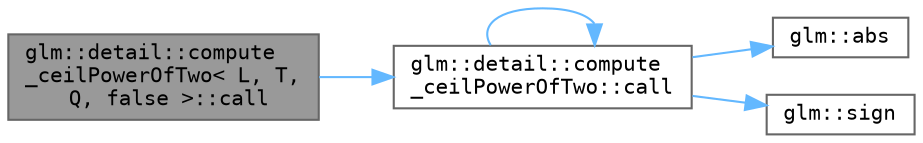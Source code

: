 digraph "glm::detail::compute_ceilPowerOfTwo&lt; L, T, Q, false &gt;::call"
{
 // LATEX_PDF_SIZE
  bgcolor="transparent";
  edge [fontname=Terminal,fontsize=10,labelfontname=Helvetica,labelfontsize=10];
  node [fontname=Terminal,fontsize=10,shape=box,height=0.2,width=0.4];
  rankdir="LR";
  Node1 [label="glm::detail::compute\l_ceilPowerOfTwo\< L, T,\l Q, false \>::call",height=0.2,width=0.4,color="gray40", fillcolor="grey60", style="filled", fontcolor="black",tooltip=" "];
  Node1 -> Node2 [color="steelblue1",style="solid"];
  Node2 [label="glm::detail::compute\l_ceilPowerOfTwo::call",height=0.2,width=0.4,color="grey40", fillcolor="white", style="filled",URL="$structglm_1_1detail_1_1compute__ceil_power_of_two.html#a9e4af51a648751b37c161bbcec2a7e87",tooltip=" "];
  Node2 -> Node3 [color="steelblue1",style="solid"];
  Node3 [label="glm::abs",height=0.2,width=0.4,color="grey40", fillcolor="white", style="filled",URL="$group__core__func__common.html#ga439e60a72eadecfeda2df5449c613a64",tooltip=" "];
  Node2 -> Node2 [color="steelblue1",style="solid"];
  Node2 -> Node4 [color="steelblue1",style="solid"];
  Node4 [label="glm::sign",height=0.2,width=0.4,color="grey40", fillcolor="white", style="filled",URL="$group__core__func__common.html#ga53d6ba17a541c5d5b451e5de287d8baa",tooltip=" "];
}
